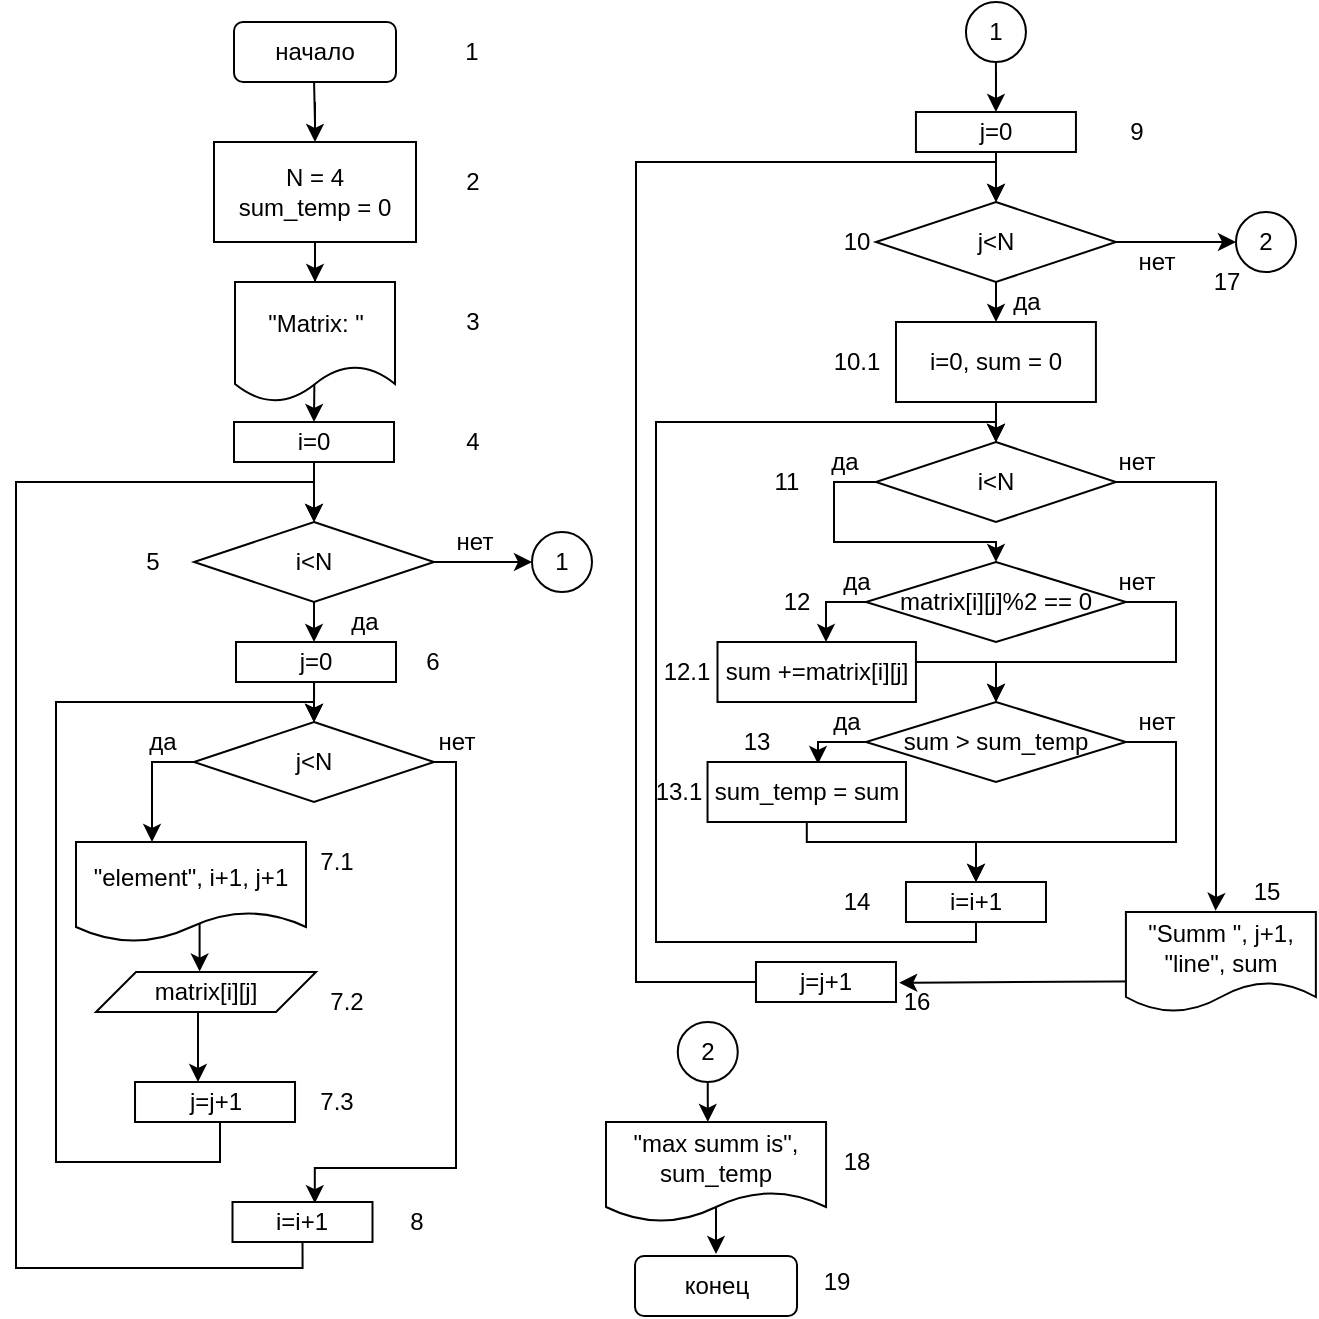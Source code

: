<mxfile version="16.0.3" type="github">
  <diagram id="aShKJb1EcJVqntHxSxEi" name="Page-1">
    <mxGraphModel dx="661" dy="741" grid="1" gridSize="10" guides="1" tooltips="1" connect="1" arrows="1" fold="1" page="1" pageScale="1" pageWidth="827" pageHeight="1169" math="0" shadow="0">
      <root>
        <mxCell id="0" />
        <mxCell id="1" parent="0" />
        <mxCell id="8L_f6q-vc3C_Bcib5PFj-7" value="" style="edgeStyle=orthogonalEdgeStyle;rounded=0;orthogonalLoop=1;jettySize=auto;html=1;" parent="1" source="8L_f6q-vc3C_Bcib5PFj-8" target="8L_f6q-vc3C_Bcib5PFj-11" edge="1">
          <mxGeometry relative="1" as="geometry" />
        </mxCell>
        <mxCell id="8L_f6q-vc3C_Bcib5PFj-8" value="i=0" style="whiteSpace=wrap;html=1;rounded=0;" parent="1" vertex="1">
          <mxGeometry x="999" y="230" width="80" height="20" as="geometry" />
        </mxCell>
        <mxCell id="qnYledQh9NX3tpmkD9LS-4" value="" style="edgeStyle=orthogonalEdgeStyle;rounded=0;orthogonalLoop=1;jettySize=auto;html=1;" parent="1" edge="1">
          <mxGeometry relative="1" as="geometry">
            <mxPoint x="1039" y="380" as="targetPoint" />
            <mxPoint x="1039" y="360" as="sourcePoint" />
          </mxGeometry>
        </mxCell>
        <mxCell id="dGg0gzjNT_DizceMxnT--18" value="" style="edgeStyle=orthogonalEdgeStyle;rounded=0;orthogonalLoop=1;jettySize=auto;html=1;" parent="1" source="8L_f6q-vc3C_Bcib5PFj-11" edge="1">
          <mxGeometry relative="1" as="geometry">
            <mxPoint x="1039" y="340" as="targetPoint" />
          </mxGeometry>
        </mxCell>
        <mxCell id="8L_f6q-vc3C_Bcib5PFj-11" value="i&amp;lt;N" style="rhombus;whiteSpace=wrap;html=1;rounded=0;" parent="1" vertex="1">
          <mxGeometry x="979" y="280" width="120" height="40" as="geometry" />
        </mxCell>
        <mxCell id="8L_f6q-vc3C_Bcib5PFj-13" value="" style="edgeStyle=orthogonalEdgeStyle;rounded=0;orthogonalLoop=1;jettySize=auto;html=1;entryX=0.5;entryY=0;entryDx=0;entryDy=0;startArrow=none;exitX=0.5;exitY=1;exitDx=0;exitDy=0;" parent="1" source="8L_f6q-vc3C_Bcib5PFj-18" target="8L_f6q-vc3C_Bcib5PFj-11" edge="1">
          <mxGeometry relative="1" as="geometry">
            <mxPoint x="1059" y="260" as="targetPoint" />
            <Array as="points">
              <mxPoint x="1033" y="653" />
              <mxPoint x="890" y="653" />
              <mxPoint x="890" y="260" />
              <mxPoint x="1039" y="260" />
            </Array>
            <mxPoint x="1034" y="490" as="sourcePoint" />
          </mxGeometry>
        </mxCell>
        <mxCell id="8L_f6q-vc3C_Bcib5PFj-16" value="нет" style="text;html=1;align=center;verticalAlign=middle;resizable=0;points=[];autosize=1;strokeColor=none;fillColor=none;" parent="1" vertex="1">
          <mxGeometry x="1089.5" y="380" width="40" height="20" as="geometry" />
        </mxCell>
        <mxCell id="8L_f6q-vc3C_Bcib5PFj-18" value="i=i+1" style="rounded=0;whiteSpace=wrap;html=1;" parent="1" vertex="1">
          <mxGeometry x="998.25" y="620" width="70" height="20" as="geometry" />
        </mxCell>
        <mxCell id="8L_f6q-vc3C_Bcib5PFj-27" value="" style="edgeStyle=orthogonalEdgeStyle;rounded=0;orthogonalLoop=1;jettySize=auto;html=1;" parent="1" target="8L_f6q-vc3C_Bcib5PFj-28" edge="1">
          <mxGeometry relative="1" as="geometry">
            <mxPoint x="1039.029" y="60" as="sourcePoint" />
          </mxGeometry>
        </mxCell>
        <mxCell id="ysKvt91dj6pceFcTKJD--3" value="" style="edgeStyle=orthogonalEdgeStyle;rounded=0;orthogonalLoop=1;jettySize=auto;html=1;exitX=0.496;exitY=0.839;exitDx=0;exitDy=0;exitPerimeter=0;" parent="1" source="8L_f6q-vc3C_Bcib5PFj-26" edge="1">
          <mxGeometry relative="1" as="geometry">
            <mxPoint x="1039" y="230" as="targetPoint" />
          </mxGeometry>
        </mxCell>
        <mxCell id="8L_f6q-vc3C_Bcib5PFj-26" value="&quot;Matrix: &quot;" style="shape=document;whiteSpace=wrap;html=1;boundedLbl=1;" parent="1" vertex="1">
          <mxGeometry x="999.5" y="160" width="80" height="60" as="geometry" />
        </mxCell>
        <mxCell id="ysKvt91dj6pceFcTKJD--2" value="" style="edgeStyle=orthogonalEdgeStyle;rounded=0;orthogonalLoop=1;jettySize=auto;html=1;" parent="1" source="8L_f6q-vc3C_Bcib5PFj-28" target="8L_f6q-vc3C_Bcib5PFj-26" edge="1">
          <mxGeometry relative="1" as="geometry" />
        </mxCell>
        <mxCell id="8L_f6q-vc3C_Bcib5PFj-28" value="N = 4&lt;br&gt;sum_temp = 0" style="whiteSpace=wrap;html=1;" parent="1" vertex="1">
          <mxGeometry x="989" y="90" width="101" height="50" as="geometry" />
        </mxCell>
        <mxCell id="8L_f6q-vc3C_Bcib5PFj-31" value="начало" style="rounded=1;whiteSpace=wrap;html=1;" parent="1" vertex="1">
          <mxGeometry x="999" y="30" width="81" height="30" as="geometry" />
        </mxCell>
        <mxCell id="ysKvt91dj6pceFcTKJD--5" value="" style="edgeStyle=orthogonalEdgeStyle;rounded=0;orthogonalLoop=1;jettySize=auto;html=1;" parent="1" edge="1">
          <mxGeometry relative="1" as="geometry">
            <mxPoint x="981" y="560" as="targetPoint" />
            <mxPoint x="981" y="525" as="sourcePoint" />
          </mxGeometry>
        </mxCell>
        <mxCell id="O1hK1lqBYQFSEr0Kmz3C-2" value="" style="edgeStyle=orthogonalEdgeStyle;rounded=0;orthogonalLoop=1;jettySize=auto;html=1;exitX=0.506;exitY=0.818;exitDx=0;exitDy=0;exitPerimeter=0;entryX=0.471;entryY=-0.011;entryDx=0;entryDy=0;entryPerimeter=0;" edge="1" parent="1" source="8L_f6q-vc3C_Bcib5PFj-32" target="O1hK1lqBYQFSEr0Kmz3C-1">
          <mxGeometry relative="1" as="geometry">
            <mxPoint x="978" y="500" as="targetPoint" />
          </mxGeometry>
        </mxCell>
        <mxCell id="8L_f6q-vc3C_Bcib5PFj-32" value="&quot;element&quot;, i+1, j+1" style="shape=document;whiteSpace=wrap;html=1;boundedLbl=1;" parent="1" vertex="1">
          <mxGeometry x="920" y="440" width="115" height="50" as="geometry" />
        </mxCell>
        <mxCell id="qnYledQh9NX3tpmkD9LS-13" value="" style="edgeStyle=orthogonalEdgeStyle;rounded=0;orthogonalLoop=1;jettySize=auto;html=1;" parent="1" edge="1">
          <mxGeometry relative="1" as="geometry">
            <mxPoint x="1039" y="380" as="targetPoint" />
            <mxPoint x="992" y="580" as="sourcePoint" />
            <Array as="points">
              <mxPoint x="992" y="600" />
              <mxPoint x="910" y="600" />
              <mxPoint x="910" y="370" />
              <mxPoint x="1039" y="370" />
            </Array>
          </mxGeometry>
        </mxCell>
        <mxCell id="8L_f6q-vc3C_Bcib5PFj-38" value="да" style="text;html=1;align=center;verticalAlign=middle;resizable=0;points=[];autosize=1;strokeColor=none;fillColor=none;" parent="1" vertex="1">
          <mxGeometry x="1049" y="320" width="30" height="20" as="geometry" />
        </mxCell>
        <mxCell id="qnYledQh9NX3tpmkD9LS-12" value="" style="edgeStyle=orthogonalEdgeStyle;rounded=0;orthogonalLoop=1;jettySize=auto;html=1;entryX=0.5;entryY=0;entryDx=0;entryDy=0;entryPerimeter=0;" parent="1" target="qnYledQh9NX3tpmkD9LS-6" edge="1">
          <mxGeometry relative="1" as="geometry">
            <mxPoint x="1039.029" y="360" as="sourcePoint" />
          </mxGeometry>
        </mxCell>
        <mxCell id="qnYledQh9NX3tpmkD9LS-7" value="" style="edgeStyle=orthogonalEdgeStyle;rounded=0;orthogonalLoop=1;jettySize=auto;html=1;" parent="1" source="qnYledQh9NX3tpmkD9LS-6" edge="1">
          <mxGeometry relative="1" as="geometry">
            <mxPoint x="958" y="440" as="targetPoint" />
            <Array as="points">
              <mxPoint x="958" y="400" />
              <mxPoint x="958" y="440" />
            </Array>
          </mxGeometry>
        </mxCell>
        <mxCell id="qnYledQh9NX3tpmkD9LS-11" value="" style="edgeStyle=orthogonalEdgeStyle;rounded=0;orthogonalLoop=1;jettySize=auto;html=1;exitX=1;exitY=0.5;exitDx=0;exitDy=0;entryX=0.588;entryY=0.03;entryDx=0;entryDy=0;entryPerimeter=0;" parent="1" source="qnYledQh9NX3tpmkD9LS-6" target="8L_f6q-vc3C_Bcib5PFj-18" edge="1">
          <mxGeometry relative="1" as="geometry">
            <mxPoint x="1039" y="616" as="targetPoint" />
            <Array as="points">
              <mxPoint x="1110" y="400" />
              <mxPoint x="1110" y="603" />
              <mxPoint x="1039" y="603" />
            </Array>
          </mxGeometry>
        </mxCell>
        <mxCell id="qnYledQh9NX3tpmkD9LS-6" value="j&amp;lt;N" style="rhombus;whiteSpace=wrap;html=1;rounded=0;" parent="1" vertex="1">
          <mxGeometry x="979" y="380" width="120" height="40" as="geometry" />
        </mxCell>
        <mxCell id="qnYledQh9NX3tpmkD9LS-9" value="да" style="text;html=1;align=center;verticalAlign=middle;resizable=0;points=[];autosize=1;strokeColor=none;fillColor=none;" parent="1" vertex="1">
          <mxGeometry x="948.38" y="380" width="30" height="20" as="geometry" />
        </mxCell>
        <mxCell id="qnYledQh9NX3tpmkD9LS-15" value="" style="edgeStyle=orthogonalEdgeStyle;rounded=0;orthogonalLoop=1;jettySize=auto;html=1;exitX=1;exitY=0.5;exitDx=0;exitDy=0;" parent="1" source="8L_f6q-vc3C_Bcib5PFj-11" edge="1">
          <mxGeometry relative="1" as="geometry">
            <mxPoint x="1148" y="300" as="targetPoint" />
          </mxGeometry>
        </mxCell>
        <mxCell id="qnYledQh9NX3tpmkD9LS-10" value="нет" style="text;html=1;align=center;verticalAlign=middle;resizable=0;points=[];autosize=1;strokeColor=none;fillColor=none;" parent="1" vertex="1">
          <mxGeometry x="1099" y="280" width="40" height="20" as="geometry" />
        </mxCell>
        <mxCell id="qnYledQh9NX3tpmkD9LS-17" value="1" style="ellipse;whiteSpace=wrap;html=1;aspect=fixed;" parent="1" vertex="1">
          <mxGeometry x="1148" y="285" width="30" height="30" as="geometry" />
        </mxCell>
        <mxCell id="qnYledQh9NX3tpmkD9LS-32" value="j=j+1" style="whiteSpace=wrap;html=1;" parent="1" vertex="1">
          <mxGeometry x="949.51" y="560" width="80" height="20" as="geometry" />
        </mxCell>
        <mxCell id="IL574nIS1ITczs5gziKt-34" value="" style="edgeStyle=orthogonalEdgeStyle;rounded=0;orthogonalLoop=1;jettySize=auto;html=1;entryX=0.5;entryY=0;entryDx=0;entryDy=0;" parent="1" edge="1">
          <mxGeometry relative="1" as="geometry">
            <mxPoint x="1003.51" y="863" as="targetPoint" />
            <Array as="points">
              <mxPoint x="1003.51" y="1100" />
              <mxPoint x="871.51" y="1100" />
              <mxPoint x="871.51" y="840" />
              <mxPoint x="1003.51" y="840" />
            </Array>
          </mxGeometry>
        </mxCell>
        <mxCell id="ysKvt91dj6pceFcTKJD--34" value="" style="edgeStyle=orthogonalEdgeStyle;rounded=0;orthogonalLoop=1;jettySize=auto;html=1;entryX=0.5;entryY=0;entryDx=0;entryDy=0;" parent="1" source="ysKvt91dj6pceFcTKJD--1" target="ysKvt91dj6pceFcTKJD--8" edge="1">
          <mxGeometry relative="1" as="geometry">
            <mxPoint x="1380" y="100" as="targetPoint" />
          </mxGeometry>
        </mxCell>
        <mxCell id="ysKvt91dj6pceFcTKJD--1" value="1" style="ellipse;whiteSpace=wrap;html=1;aspect=fixed;" parent="1" vertex="1">
          <mxGeometry x="1364.97" y="20" width="30" height="30" as="geometry" />
        </mxCell>
        <mxCell id="ysKvt91dj6pceFcTKJD--7" value="" style="edgeStyle=orthogonalEdgeStyle;rounded=0;orthogonalLoop=1;jettySize=auto;html=1;" parent="1" source="ysKvt91dj6pceFcTKJD--8" edge="1">
          <mxGeometry relative="1" as="geometry">
            <mxPoint x="1380" y="120" as="targetPoint" />
          </mxGeometry>
        </mxCell>
        <mxCell id="ysKvt91dj6pceFcTKJD--8" value="j=0" style="whiteSpace=wrap;html=1;rounded=0;" parent="1" vertex="1">
          <mxGeometry x="1339.97" y="75" width="80" height="20" as="geometry" />
        </mxCell>
        <mxCell id="ysKvt91dj6pceFcTKJD--9" value="" style="edgeStyle=orthogonalEdgeStyle;rounded=0;orthogonalLoop=1;jettySize=auto;html=1;" parent="1" edge="1">
          <mxGeometry relative="1" as="geometry">
            <mxPoint x="1379.97" y="240" as="targetPoint" />
            <mxPoint x="1380" y="220" as="sourcePoint" />
          </mxGeometry>
        </mxCell>
        <mxCell id="ysKvt91dj6pceFcTKJD--31" value="" style="edgeStyle=orthogonalEdgeStyle;rounded=0;orthogonalLoop=1;jettySize=auto;html=1;" parent="1" source="ysKvt91dj6pceFcTKJD--10" edge="1">
          <mxGeometry relative="1" as="geometry">
            <mxPoint x="1380" y="180" as="targetPoint" />
          </mxGeometry>
        </mxCell>
        <mxCell id="ysKvt91dj6pceFcTKJD--10" value="j&amp;lt;N" style="rhombus;whiteSpace=wrap;html=1;rounded=0;" parent="1" vertex="1">
          <mxGeometry x="1319.97" y="120" width="120" height="40" as="geometry" />
        </mxCell>
        <mxCell id="ysKvt91dj6pceFcTKJD--11" value="" style="edgeStyle=orthogonalEdgeStyle;rounded=0;orthogonalLoop=1;jettySize=auto;html=1;startArrow=none;exitX=0;exitY=0.5;exitDx=0;exitDy=0;" parent="1" source="ysKvt91dj6pceFcTKJD--13" edge="1">
          <mxGeometry relative="1" as="geometry">
            <mxPoint x="1380" y="120" as="targetPoint" />
            <Array as="points">
              <mxPoint x="1200" y="510" />
              <mxPoint x="1200" y="100" />
              <mxPoint x="1380" y="100" />
            </Array>
            <mxPoint x="1250" y="550" as="sourcePoint" />
          </mxGeometry>
        </mxCell>
        <mxCell id="ysKvt91dj6pceFcTKJD--12" value="нет" style="text;html=1;align=center;verticalAlign=middle;resizable=0;points=[];autosize=1;strokeColor=none;fillColor=none;" parent="1" vertex="1">
          <mxGeometry x="1430.47" y="240" width="40" height="20" as="geometry" />
        </mxCell>
        <mxCell id="ysKvt91dj6pceFcTKJD--13" value="j=j+1" style="rounded=0;whiteSpace=wrap;html=1;" parent="1" vertex="1">
          <mxGeometry x="1259.99" y="500" width="70" height="20" as="geometry" />
        </mxCell>
        <mxCell id="ysKvt91dj6pceFcTKJD--16" value="" style="edgeStyle=orthogonalEdgeStyle;rounded=0;orthogonalLoop=1;jettySize=auto;html=1;exitX=0.5;exitY=1;exitDx=0;exitDy=0;" parent="1" source="ysKvt91dj6pceFcTKJD--33" edge="1">
          <mxGeometry relative="1" as="geometry">
            <mxPoint x="1379.97" y="240" as="targetPoint" />
            <mxPoint x="1370" y="450" as="sourcePoint" />
            <Array as="points">
              <mxPoint x="1370" y="490" />
              <mxPoint x="1210" y="490" />
              <mxPoint x="1210" y="230" />
              <mxPoint x="1380" y="230" />
            </Array>
          </mxGeometry>
        </mxCell>
        <mxCell id="ysKvt91dj6pceFcTKJD--19" value="да" style="text;html=1;align=center;verticalAlign=middle;resizable=0;points=[];autosize=1;strokeColor=none;fillColor=none;" parent="1" vertex="1">
          <mxGeometry x="1379.96" y="160" width="30" height="20" as="geometry" />
        </mxCell>
        <mxCell id="ysKvt91dj6pceFcTKJD--20" value="" style="edgeStyle=orthogonalEdgeStyle;rounded=0;orthogonalLoop=1;jettySize=auto;html=1;entryX=0.5;entryY=0;entryDx=0;entryDy=0;" parent="1" target="ysKvt91dj6pceFcTKJD--23" edge="1">
          <mxGeometry relative="1" as="geometry">
            <mxPoint x="1379.999" y="220" as="sourcePoint" />
          </mxGeometry>
        </mxCell>
        <mxCell id="ysKvt91dj6pceFcTKJD--21" value="" style="edgeStyle=orthogonalEdgeStyle;rounded=0;orthogonalLoop=1;jettySize=auto;html=1;entryX=0.5;entryY=0;entryDx=0;entryDy=0;" parent="1" source="ysKvt91dj6pceFcTKJD--23" target="ysKvt91dj6pceFcTKJD--39" edge="1">
          <mxGeometry relative="1" as="geometry">
            <mxPoint x="1298.97" y="300" as="targetPoint" />
            <Array as="points">
              <mxPoint x="1299" y="260" />
              <mxPoint x="1299" y="290" />
              <mxPoint x="1380" y="290" />
            </Array>
          </mxGeometry>
        </mxCell>
        <mxCell id="ysKvt91dj6pceFcTKJD--22" value="" style="edgeStyle=orthogonalEdgeStyle;rounded=0;orthogonalLoop=1;jettySize=auto;html=1;exitX=1;exitY=0.5;exitDx=0;exitDy=0;entryX=0.472;entryY=-0.012;entryDx=0;entryDy=0;entryPerimeter=0;" parent="1" source="ysKvt91dj6pceFcTKJD--23" target="ysKvt91dj6pceFcTKJD--60" edge="1">
          <mxGeometry relative="1" as="geometry">
            <mxPoint x="1490" y="470" as="targetPoint" />
            <Array as="points">
              <mxPoint x="1490" y="260" />
              <mxPoint x="1490" y="470" />
              <mxPoint x="1490" y="470" />
            </Array>
          </mxGeometry>
        </mxCell>
        <mxCell id="ysKvt91dj6pceFcTKJD--23" value="i&amp;lt;N" style="rhombus;whiteSpace=wrap;html=1;rounded=0;" parent="1" vertex="1">
          <mxGeometry x="1319.97" y="240" width="120" height="40" as="geometry" />
        </mxCell>
        <mxCell id="ysKvt91dj6pceFcTKJD--24" value="да" style="text;html=1;align=center;verticalAlign=middle;resizable=0;points=[];autosize=1;strokeColor=none;fillColor=none;" parent="1" vertex="1">
          <mxGeometry x="1289.35" y="240" width="30" height="20" as="geometry" />
        </mxCell>
        <mxCell id="ysKvt91dj6pceFcTKJD--25" value="" style="edgeStyle=orthogonalEdgeStyle;rounded=0;orthogonalLoop=1;jettySize=auto;html=1;exitX=1;exitY=0.5;exitDx=0;exitDy=0;entryX=0;entryY=0.5;entryDx=0;entryDy=0;" parent="1" source="ysKvt91dj6pceFcTKJD--10" target="ysKvt91dj6pceFcTKJD--27" edge="1">
          <mxGeometry relative="1" as="geometry">
            <mxPoint x="1488.97" y="160" as="targetPoint" />
          </mxGeometry>
        </mxCell>
        <mxCell id="ysKvt91dj6pceFcTKJD--26" value="нет" style="text;html=1;align=center;verticalAlign=middle;resizable=0;points=[];autosize=1;strokeColor=none;fillColor=none;" parent="1" vertex="1">
          <mxGeometry x="1439.97" y="140" width="40" height="20" as="geometry" />
        </mxCell>
        <mxCell id="ysKvt91dj6pceFcTKJD--27" value="2" style="ellipse;whiteSpace=wrap;html=1;aspect=fixed;" parent="1" vertex="1">
          <mxGeometry x="1500" y="125" width="30" height="30" as="geometry" />
        </mxCell>
        <mxCell id="ysKvt91dj6pceFcTKJD--30" value="i=0,&amp;nbsp;sum = 0" style="rounded=0;whiteSpace=wrap;html=1;" parent="1" vertex="1">
          <mxGeometry x="1329.99" y="180" width="99.97" height="40" as="geometry" />
        </mxCell>
        <mxCell id="ysKvt91dj6pceFcTKJD--33" value="i=i+1" style="rounded=0;whiteSpace=wrap;html=1;" parent="1" vertex="1">
          <mxGeometry x="1334.99" y="460" width="70" height="20" as="geometry" />
        </mxCell>
        <mxCell id="ysKvt91dj6pceFcTKJD--36" value="" style="edgeStyle=orthogonalEdgeStyle;rounded=0;orthogonalLoop=1;jettySize=auto;html=1;" parent="1" source="ysKvt91dj6pceFcTKJD--35" edge="1">
          <mxGeometry relative="1" as="geometry">
            <mxPoint x="1236" y="580" as="targetPoint" />
          </mxGeometry>
        </mxCell>
        <mxCell id="ysKvt91dj6pceFcTKJD--35" value="2" style="ellipse;whiteSpace=wrap;html=1;aspect=fixed;" parent="1" vertex="1">
          <mxGeometry x="1220.88" y="530" width="30" height="30" as="geometry" />
        </mxCell>
        <mxCell id="ysKvt91dj6pceFcTKJD--37" value="конец" style="rounded=1;whiteSpace=wrap;html=1;" parent="1" vertex="1">
          <mxGeometry x="1199.51" y="647" width="81" height="30" as="geometry" />
        </mxCell>
        <mxCell id="ysKvt91dj6pceFcTKJD--43" value="" style="edgeStyle=orthogonalEdgeStyle;rounded=0;orthogonalLoop=1;jettySize=auto;html=1;exitX=0;exitY=0.5;exitDx=0;exitDy=0;" parent="1" source="ysKvt91dj6pceFcTKJD--39" edge="1">
          <mxGeometry relative="1" as="geometry">
            <mxPoint x="1295" y="340" as="targetPoint" />
            <Array as="points" />
          </mxGeometry>
        </mxCell>
        <mxCell id="ysKvt91dj6pceFcTKJD--50" value="" style="edgeStyle=orthogonalEdgeStyle;rounded=0;orthogonalLoop=1;jettySize=auto;html=1;exitX=1;exitY=0.5;exitDx=0;exitDy=0;" parent="1" source="ysKvt91dj6pceFcTKJD--39" edge="1">
          <mxGeometry relative="1" as="geometry">
            <mxPoint x="1380" y="370" as="targetPoint" />
            <Array as="points">
              <mxPoint x="1470" y="320" />
              <mxPoint x="1470" y="350" />
              <mxPoint x="1380" y="350" />
            </Array>
          </mxGeometry>
        </mxCell>
        <mxCell id="ysKvt91dj6pceFcTKJD--39" value="matrix[i][j]%2 == 0" style="rhombus;whiteSpace=wrap;html=1;rounded=0;" parent="1" vertex="1">
          <mxGeometry x="1314.99" y="300" width="129.97" height="40" as="geometry" />
        </mxCell>
        <mxCell id="ysKvt91dj6pceFcTKJD--49" value="" style="edgeStyle=orthogonalEdgeStyle;rounded=0;orthogonalLoop=1;jettySize=auto;html=1;" parent="1" source="ysKvt91dj6pceFcTKJD--41" edge="1">
          <mxGeometry relative="1" as="geometry">
            <mxPoint x="1380" y="370" as="targetPoint" />
            <Array as="points">
              <mxPoint x="1380" y="350" />
            </Array>
          </mxGeometry>
        </mxCell>
        <mxCell id="ysKvt91dj6pceFcTKJD--41" value="sum +=matrix[i][j]" style="whiteSpace=wrap;html=1;rounded=0;" parent="1" vertex="1">
          <mxGeometry x="1240.75" y="340" width="99.22" height="30" as="geometry" />
        </mxCell>
        <mxCell id="ysKvt91dj6pceFcTKJD--45" value="да" style="text;html=1;align=center;verticalAlign=middle;resizable=0;points=[];autosize=1;strokeColor=none;fillColor=none;" parent="1" vertex="1">
          <mxGeometry x="1294.61" y="300" width="30" height="20" as="geometry" />
        </mxCell>
        <mxCell id="ysKvt91dj6pceFcTKJD--46" value="нет" style="text;html=1;align=center;verticalAlign=middle;resizable=0;points=[];autosize=1;strokeColor=none;fillColor=none;" parent="1" vertex="1">
          <mxGeometry x="1430.47" y="300" width="40" height="20" as="geometry" />
        </mxCell>
        <mxCell id="ysKvt91dj6pceFcTKJD--47" value="нет" style="text;html=1;align=center;verticalAlign=middle;resizable=0;points=[];autosize=1;strokeColor=none;fillColor=none;" parent="1" vertex="1">
          <mxGeometry x="1439.97" y="370" width="40" height="20" as="geometry" />
        </mxCell>
        <mxCell id="ysKvt91dj6pceFcTKJD--48" value="да" style="text;html=1;align=center;verticalAlign=middle;resizable=0;points=[];autosize=1;strokeColor=none;fillColor=none;" parent="1" vertex="1">
          <mxGeometry x="1289.97" y="370" width="30" height="20" as="geometry" />
        </mxCell>
        <mxCell id="ysKvt91dj6pceFcTKJD--52" value="" style="edgeStyle=orthogonalEdgeStyle;rounded=0;orthogonalLoop=1;jettySize=auto;html=1;entryX=0.56;entryY=0.039;entryDx=0;entryDy=0;entryPerimeter=0;" parent="1" source="ysKvt91dj6pceFcTKJD--51" target="ysKvt91dj6pceFcTKJD--53" edge="1">
          <mxGeometry relative="1" as="geometry">
            <mxPoint x="1270" y="400" as="targetPoint" />
            <Array as="points">
              <mxPoint x="1291" y="390" />
              <mxPoint x="1291" y="401" />
              <mxPoint x="1291" y="401" />
            </Array>
          </mxGeometry>
        </mxCell>
        <mxCell id="ysKvt91dj6pceFcTKJD--56" value="" style="edgeStyle=orthogonalEdgeStyle;rounded=0;orthogonalLoop=1;jettySize=auto;html=1;" parent="1" source="ysKvt91dj6pceFcTKJD--51" edge="1">
          <mxGeometry relative="1" as="geometry">
            <mxPoint x="1370" y="460" as="targetPoint" />
            <Array as="points">
              <mxPoint x="1470" y="390" />
              <mxPoint x="1470" y="440" />
              <mxPoint x="1370" y="440" />
            </Array>
          </mxGeometry>
        </mxCell>
        <mxCell id="ysKvt91dj6pceFcTKJD--51" value="sum &amp;gt; sum_temp" style="rhombus;whiteSpace=wrap;html=1;rounded=0;" parent="1" vertex="1">
          <mxGeometry x="1314.99" y="370" width="129.97" height="40" as="geometry" />
        </mxCell>
        <mxCell id="ysKvt91dj6pceFcTKJD--54" value="" style="edgeStyle=orthogonalEdgeStyle;rounded=0;orthogonalLoop=1;jettySize=auto;html=1;entryX=0.5;entryY=0;entryDx=0;entryDy=0;" parent="1" source="ysKvt91dj6pceFcTKJD--53" target="ysKvt91dj6pceFcTKJD--33" edge="1">
          <mxGeometry relative="1" as="geometry">
            <mxPoint x="1285.38" y="510" as="targetPoint" />
            <Array as="points">
              <mxPoint x="1285" y="440" />
              <mxPoint x="1370" y="440" />
            </Array>
          </mxGeometry>
        </mxCell>
        <mxCell id="ysKvt91dj6pceFcTKJD--53" value="sum_temp = sum" style="whiteSpace=wrap;html=1;rounded=0;" parent="1" vertex="1">
          <mxGeometry x="1235.77" y="400" width="99.22" height="30" as="geometry" />
        </mxCell>
        <mxCell id="ysKvt91dj6pceFcTKJD--61" value="" style="edgeStyle=orthogonalEdgeStyle;rounded=0;orthogonalLoop=1;jettySize=auto;html=1;exitX=0.745;exitY=0.69;exitDx=0;exitDy=0;exitPerimeter=0;entryX=1.023;entryY=0.519;entryDx=0;entryDy=0;entryPerimeter=0;" parent="1" source="ysKvt91dj6pceFcTKJD--60" target="ysKvt91dj6pceFcTKJD--13" edge="1">
          <mxGeometry relative="1" as="geometry">
            <mxPoint x="1330" y="550" as="targetPoint" />
            <mxPoint x="1463" y="550" as="sourcePoint" />
            <Array as="points">
              <mxPoint x="1489" y="510" />
              <mxPoint x="1489" y="510" />
            </Array>
          </mxGeometry>
        </mxCell>
        <mxCell id="ysKvt91dj6pceFcTKJD--60" value="&quot;Summ &quot;, j+1, &quot;line&quot;, sum" style="shape=document;whiteSpace=wrap;html=1;boundedLbl=1;" parent="1" vertex="1">
          <mxGeometry x="1444.96" y="475" width="94.97" height="50" as="geometry" />
        </mxCell>
        <mxCell id="dGg0gzjNT_DizceMxnT--2" value="" style="edgeStyle=orthogonalEdgeStyle;rounded=0;orthogonalLoop=1;jettySize=auto;html=1;exitX=0.5;exitY=0.831;exitDx=0;exitDy=0;exitPerimeter=0;" parent="1" source="dGg0gzjNT_DizceMxnT--1" edge="1">
          <mxGeometry relative="1" as="geometry">
            <mxPoint x="1240" y="646" as="targetPoint" />
          </mxGeometry>
        </mxCell>
        <mxCell id="dGg0gzjNT_DizceMxnT--1" value="&quot;max summ is&quot;, sum_temp" style="shape=document;whiteSpace=wrap;html=1;boundedLbl=1;" parent="1" vertex="1">
          <mxGeometry x="1185" y="580" width="110.03" height="50" as="geometry" />
        </mxCell>
        <mxCell id="dGg0gzjNT_DizceMxnT--4" value="1" style="text;html=1;strokeColor=none;fillColor=none;align=center;verticalAlign=middle;whiteSpace=wrap;rounded=0;" parent="1" vertex="1">
          <mxGeometry x="1088" y="30" width="60" height="30" as="geometry" />
        </mxCell>
        <mxCell id="dGg0gzjNT_DizceMxnT--5" value="2" style="text;html=1;align=center;verticalAlign=middle;resizable=0;points=[];autosize=1;strokeColor=none;fillColor=none;" parent="1" vertex="1">
          <mxGeometry x="1108" y="100" width="20" height="20" as="geometry" />
        </mxCell>
        <mxCell id="dGg0gzjNT_DizceMxnT--6" value="3" style="text;html=1;align=center;verticalAlign=middle;resizable=0;points=[];autosize=1;strokeColor=none;fillColor=none;" parent="1" vertex="1">
          <mxGeometry x="1108" y="170" width="20" height="20" as="geometry" />
        </mxCell>
        <mxCell id="dGg0gzjNT_DizceMxnT--7" value="4" style="text;html=1;align=center;verticalAlign=middle;resizable=0;points=[];autosize=1;strokeColor=none;fillColor=none;" parent="1" vertex="1">
          <mxGeometry x="1108" y="230" width="20" height="20" as="geometry" />
        </mxCell>
        <mxCell id="dGg0gzjNT_DizceMxnT--8" value="5" style="text;html=1;align=center;verticalAlign=middle;resizable=0;points=[];autosize=1;strokeColor=none;fillColor=none;" parent="1" vertex="1">
          <mxGeometry x="948.38" y="290" width="20" height="20" as="geometry" />
        </mxCell>
        <mxCell id="dGg0gzjNT_DizceMxnT--9" value="6" style="text;html=1;align=center;verticalAlign=middle;resizable=0;points=[];autosize=1;strokeColor=none;fillColor=none;" parent="1" vertex="1">
          <mxGeometry x="1088" y="340" width="20" height="20" as="geometry" />
        </mxCell>
        <mxCell id="dGg0gzjNT_DizceMxnT--10" value="7.1" style="text;html=1;align=center;verticalAlign=middle;resizable=0;points=[];autosize=1;strokeColor=none;fillColor=none;" parent="1" vertex="1">
          <mxGeometry x="1035" y="440" width="30" height="20" as="geometry" />
        </mxCell>
        <mxCell id="dGg0gzjNT_DizceMxnT--11" value="7.2" style="text;html=1;align=center;verticalAlign=middle;resizable=0;points=[];autosize=1;strokeColor=none;fillColor=none;" parent="1" vertex="1">
          <mxGeometry x="1040" y="510" width="30" height="20" as="geometry" />
        </mxCell>
        <mxCell id="dGg0gzjNT_DizceMxnT--12" value="7.3" style="text;html=1;align=center;verticalAlign=middle;resizable=0;points=[];autosize=1;strokeColor=none;fillColor=none;" parent="1" vertex="1">
          <mxGeometry x="1035" y="560" width="30" height="20" as="geometry" />
        </mxCell>
        <mxCell id="dGg0gzjNT_DizceMxnT--15" value="8" style="text;html=1;align=center;verticalAlign=middle;resizable=0;points=[];autosize=1;strokeColor=none;fillColor=none;" parent="1" vertex="1">
          <mxGeometry x="1080" y="620" width="20" height="20" as="geometry" />
        </mxCell>
        <mxCell id="dGg0gzjNT_DizceMxnT--17" value="j=0" style="whiteSpace=wrap;html=1;rounded=0;" parent="1" vertex="1">
          <mxGeometry x="1000" y="340" width="80" height="20" as="geometry" />
        </mxCell>
        <mxCell id="dGg0gzjNT_DizceMxnT--21" value="9" style="text;html=1;align=center;verticalAlign=middle;resizable=0;points=[];autosize=1;strokeColor=none;fillColor=none;" parent="1" vertex="1">
          <mxGeometry x="1440.47" y="75" width="20" height="20" as="geometry" />
        </mxCell>
        <mxCell id="dGg0gzjNT_DizceMxnT--22" value="10" style="text;html=1;align=center;verticalAlign=middle;resizable=0;points=[];autosize=1;strokeColor=none;fillColor=none;" parent="1" vertex="1">
          <mxGeometry x="1294.61" y="130" width="30" height="20" as="geometry" />
        </mxCell>
        <mxCell id="dGg0gzjNT_DizceMxnT--23" value="10.1" style="text;html=1;align=center;verticalAlign=middle;resizable=0;points=[];autosize=1;strokeColor=none;fillColor=none;" parent="1" vertex="1">
          <mxGeometry x="1290" y="190" width="40" height="20" as="geometry" />
        </mxCell>
        <mxCell id="dGg0gzjNT_DizceMxnT--24" value="11" style="text;html=1;align=center;verticalAlign=middle;resizable=0;points=[];autosize=1;strokeColor=none;fillColor=none;" parent="1" vertex="1">
          <mxGeometry x="1260" y="250" width="30" height="20" as="geometry" />
        </mxCell>
        <mxCell id="dGg0gzjNT_DizceMxnT--25" value="12" style="text;html=1;align=center;verticalAlign=middle;resizable=0;points=[];autosize=1;strokeColor=none;fillColor=none;" parent="1" vertex="1">
          <mxGeometry x="1265" y="310" width="30" height="20" as="geometry" />
        </mxCell>
        <mxCell id="dGg0gzjNT_DizceMxnT--26" value="13" style="text;html=1;align=center;verticalAlign=middle;resizable=0;points=[];autosize=1;strokeColor=none;fillColor=none;" parent="1" vertex="1">
          <mxGeometry x="1245" y="380" width="30" height="20" as="geometry" />
        </mxCell>
        <mxCell id="dGg0gzjNT_DizceMxnT--27" value="14" style="text;html=1;align=center;verticalAlign=middle;resizable=0;points=[];autosize=1;strokeColor=none;fillColor=none;" parent="1" vertex="1">
          <mxGeometry x="1295" y="460" width="30" height="20" as="geometry" />
        </mxCell>
        <mxCell id="dGg0gzjNT_DizceMxnT--28" value="15" style="text;html=1;align=center;verticalAlign=middle;resizable=0;points=[];autosize=1;strokeColor=none;fillColor=none;" parent="1" vertex="1">
          <mxGeometry x="1500" y="455" width="30" height="20" as="geometry" />
        </mxCell>
        <mxCell id="dGg0gzjNT_DizceMxnT--29" value="16" style="text;html=1;align=center;verticalAlign=middle;resizable=0;points=[];autosize=1;strokeColor=none;fillColor=none;" parent="1" vertex="1">
          <mxGeometry x="1325" y="510" width="30" height="20" as="geometry" />
        </mxCell>
        <mxCell id="dGg0gzjNT_DizceMxnT--31" value="17" style="text;html=1;align=center;verticalAlign=middle;resizable=0;points=[];autosize=1;strokeColor=none;fillColor=none;" parent="1" vertex="1">
          <mxGeometry x="1479.97" y="150" width="30" height="20" as="geometry" />
        </mxCell>
        <mxCell id="dGg0gzjNT_DizceMxnT--32" value="18" style="text;html=1;align=center;verticalAlign=middle;resizable=0;points=[];autosize=1;strokeColor=none;fillColor=none;" parent="1" vertex="1">
          <mxGeometry x="1295" y="590" width="30" height="20" as="geometry" />
        </mxCell>
        <mxCell id="dGg0gzjNT_DizceMxnT--33" value="19" style="text;html=1;align=center;verticalAlign=middle;resizable=0;points=[];autosize=1;strokeColor=none;fillColor=none;" parent="1" vertex="1">
          <mxGeometry x="1285" y="650" width="30" height="20" as="geometry" />
        </mxCell>
        <mxCell id="dGg0gzjNT_DizceMxnT--34" value="12.1" style="text;html=1;align=center;verticalAlign=middle;resizable=0;points=[];autosize=1;strokeColor=none;fillColor=none;" parent="1" vertex="1">
          <mxGeometry x="1205" y="345" width="40" height="20" as="geometry" />
        </mxCell>
        <mxCell id="dGg0gzjNT_DizceMxnT--36" value="13.1" style="text;html=1;align=center;verticalAlign=middle;resizable=0;points=[];autosize=1;strokeColor=none;fillColor=none;" parent="1" vertex="1">
          <mxGeometry x="1200.75" y="405" width="40" height="20" as="geometry" />
        </mxCell>
        <mxCell id="O1hK1lqBYQFSEr0Kmz3C-1" value="matrix[i][j]" style="shape=parallelogram;perimeter=parallelogramPerimeter;whiteSpace=wrap;html=1;fixedSize=1;" vertex="1" parent="1">
          <mxGeometry x="930" y="505" width="110" height="20" as="geometry" />
        </mxCell>
      </root>
    </mxGraphModel>
  </diagram>
</mxfile>

